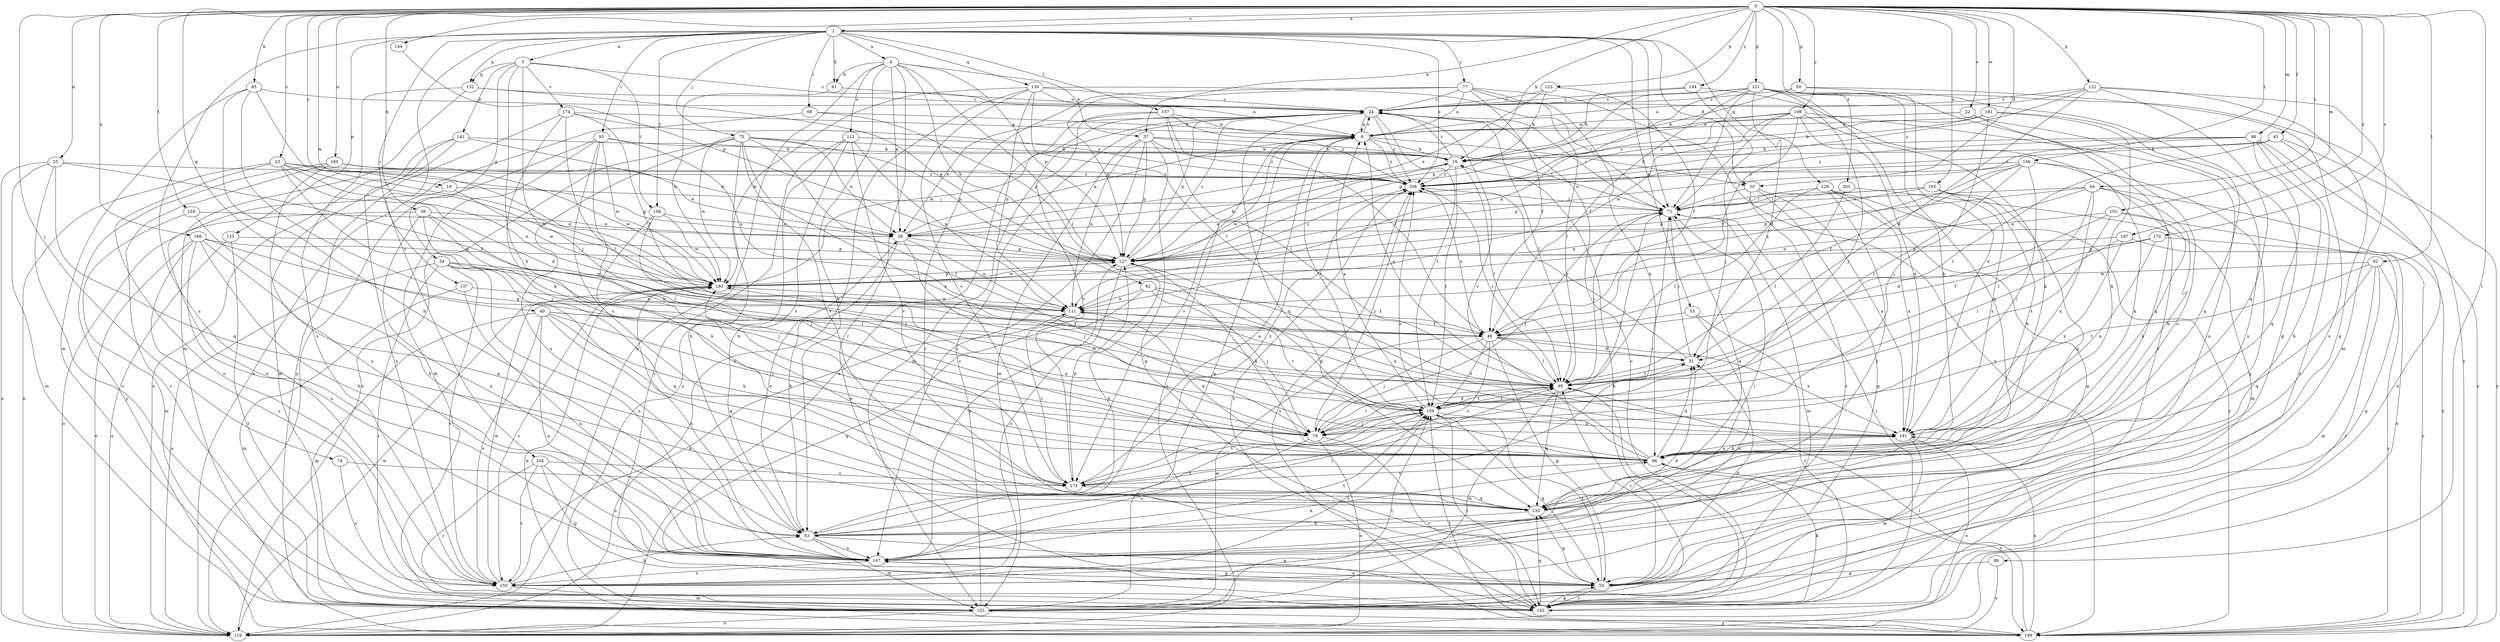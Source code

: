 strict digraph  {
0;
1;
3;
4;
8;
16;
19;
22;
23;
24;
25;
30;
31;
37;
38;
43;
46;
49;
50;
53;
54;
55;
56;
61;
62;
63;
64;
68;
71;
74;
75;
77;
79;
85;
86;
89;
92;
93;
95;
98;
101;
102;
111;
112;
119;
121;
122;
123;
125;
127;
129;
130;
132;
135;
137;
141;
142;
144;
150;
155;
156;
157;
158;
159;
160;
163;
166;
167;
170;
174;
175;
181;
183;
187;
191;
194;
198;
199;
201;
204;
206;
0 -> 1  [label=a];
0 -> 16  [label=b];
0 -> 19  [label=c];
0 -> 22  [label=c];
0 -> 23  [label=c];
0 -> 25  [label=d];
0 -> 30  [label=d];
0 -> 37  [label=e];
0 -> 43  [label=f];
0 -> 49  [label=g];
0 -> 50  [label=g];
0 -> 56  [label=h];
0 -> 64  [label=i];
0 -> 74  [label=j];
0 -> 85  [label=k];
0 -> 89  [label=l];
0 -> 92  [label=l];
0 -> 98  [label=m];
0 -> 101  [label=m];
0 -> 121  [label=p];
0 -> 122  [label=p];
0 -> 123  [label=p];
0 -> 144  [label=s];
0 -> 155  [label=t];
0 -> 156  [label=t];
0 -> 160  [label=u];
0 -> 163  [label=u];
0 -> 166  [label=u];
0 -> 170  [label=v];
0 -> 181  [label=w];
0 -> 183  [label=w];
0 -> 187  [label=x];
0 -> 194  [label=y];
0 -> 198  [label=y];
0 -> 201  [label=z];
1 -> 3  [label=a];
1 -> 4  [label=a];
1 -> 30  [label=d];
1 -> 53  [label=g];
1 -> 61  [label=h];
1 -> 68  [label=i];
1 -> 71  [label=i];
1 -> 75  [label=j];
1 -> 77  [label=j];
1 -> 93  [label=l];
1 -> 125  [label=p];
1 -> 129  [label=q];
1 -> 130  [label=q];
1 -> 132  [label=q];
1 -> 137  [label=r];
1 -> 150  [label=s];
1 -> 157  [label=t];
1 -> 158  [label=t];
1 -> 204  [label=z];
1 -> 206  [label=z];
3 -> 24  [label=c];
3 -> 54  [label=g];
3 -> 79  [label=j];
3 -> 86  [label=k];
3 -> 132  [label=q];
3 -> 141  [label=r];
3 -> 158  [label=t];
3 -> 174  [label=v];
4 -> 37  [label=e];
4 -> 38  [label=e];
4 -> 61  [label=h];
4 -> 62  [label=h];
4 -> 63  [label=h];
4 -> 95  [label=l];
4 -> 112  [label=o];
4 -> 119  [label=o];
4 -> 127  [label=p];
4 -> 142  [label=r];
8 -> 16  [label=b];
8 -> 24  [label=c];
8 -> 30  [label=d];
8 -> 159  [label=t];
8 -> 175  [label=v];
8 -> 206  [label=z];
16 -> 24  [label=c];
16 -> 95  [label=l];
16 -> 159  [label=t];
16 -> 183  [label=w];
16 -> 206  [label=z];
19 -> 71  [label=i];
19 -> 167  [label=u];
19 -> 183  [label=w];
22 -> 8  [label=a];
22 -> 135  [label=q];
22 -> 167  [label=u];
22 -> 206  [label=z];
23 -> 31  [label=d];
23 -> 79  [label=j];
23 -> 111  [label=n];
23 -> 119  [label=o];
23 -> 127  [label=p];
23 -> 150  [label=s];
23 -> 183  [label=w];
23 -> 206  [label=z];
24 -> 8  [label=a];
24 -> 38  [label=e];
24 -> 71  [label=i];
24 -> 95  [label=l];
24 -> 102  [label=m];
24 -> 127  [label=p];
24 -> 135  [label=q];
24 -> 159  [label=t];
24 -> 183  [label=w];
24 -> 206  [label=z];
25 -> 46  [label=f];
25 -> 102  [label=m];
25 -> 119  [label=o];
25 -> 135  [label=q];
25 -> 142  [label=r];
25 -> 206  [label=z];
30 -> 55  [label=g];
30 -> 71  [label=i];
30 -> 150  [label=s];
30 -> 191  [label=x];
31 -> 71  [label=i];
31 -> 95  [label=l];
31 -> 206  [label=z];
37 -> 16  [label=b];
37 -> 55  [label=g];
37 -> 71  [label=i];
37 -> 102  [label=m];
37 -> 111  [label=n];
37 -> 127  [label=p];
37 -> 167  [label=u];
37 -> 206  [label=z];
38 -> 8  [label=a];
38 -> 63  [label=h];
38 -> 79  [label=j];
38 -> 111  [label=n];
38 -> 127  [label=p];
43 -> 16  [label=b];
43 -> 95  [label=l];
43 -> 119  [label=o];
43 -> 199  [label=y];
43 -> 206  [label=z];
46 -> 31  [label=d];
46 -> 55  [label=g];
46 -> 79  [label=j];
46 -> 95  [label=l];
46 -> 102  [label=m];
46 -> 159  [label=t];
46 -> 175  [label=v];
46 -> 191  [label=x];
46 -> 206  [label=z];
49 -> 46  [label=f];
49 -> 79  [label=j];
49 -> 86  [label=k];
49 -> 102  [label=m];
49 -> 135  [label=q];
49 -> 150  [label=s];
49 -> 167  [label=u];
49 -> 191  [label=x];
50 -> 16  [label=b];
50 -> 24  [label=c];
50 -> 150  [label=s];
50 -> 191  [label=x];
53 -> 46  [label=f];
53 -> 142  [label=r];
53 -> 150  [label=s];
54 -> 95  [label=l];
54 -> 119  [label=o];
54 -> 135  [label=q];
54 -> 142  [label=r];
54 -> 150  [label=s];
54 -> 167  [label=u];
54 -> 183  [label=w];
55 -> 31  [label=d];
55 -> 95  [label=l];
55 -> 135  [label=q];
55 -> 142  [label=r];
55 -> 159  [label=t];
55 -> 167  [label=u];
56 -> 38  [label=e];
56 -> 79  [label=j];
56 -> 95  [label=l];
56 -> 119  [label=o];
56 -> 159  [label=t];
56 -> 167  [label=u];
61 -> 24  [label=c];
61 -> 183  [label=w];
62 -> 46  [label=f];
62 -> 55  [label=g];
62 -> 79  [label=j];
62 -> 111  [label=n];
62 -> 191  [label=x];
63 -> 8  [label=a];
63 -> 38  [label=e];
63 -> 55  [label=g];
63 -> 95  [label=l];
63 -> 102  [label=m];
63 -> 159  [label=t];
63 -> 167  [label=u];
64 -> 71  [label=i];
64 -> 86  [label=k];
64 -> 95  [label=l];
64 -> 111  [label=n];
64 -> 127  [label=p];
64 -> 191  [label=x];
64 -> 199  [label=y];
68 -> 8  [label=a];
68 -> 119  [label=o];
68 -> 127  [label=p];
71 -> 38  [label=e];
71 -> 79  [label=j];
71 -> 102  [label=m];
71 -> 135  [label=q];
74 -> 150  [label=s];
74 -> 175  [label=v];
75 -> 16  [label=b];
75 -> 38  [label=e];
75 -> 63  [label=h];
75 -> 119  [label=o];
75 -> 127  [label=p];
75 -> 159  [label=t];
75 -> 167  [label=u];
75 -> 175  [label=v];
75 -> 183  [label=w];
75 -> 191  [label=x];
77 -> 8  [label=a];
77 -> 24  [label=c];
77 -> 46  [label=f];
77 -> 86  [label=k];
77 -> 95  [label=l];
77 -> 127  [label=p];
77 -> 142  [label=r];
77 -> 199  [label=y];
79 -> 31  [label=d];
79 -> 95  [label=l];
79 -> 119  [label=o];
79 -> 142  [label=r];
79 -> 167  [label=u];
79 -> 206  [label=z];
85 -> 24  [label=c];
85 -> 63  [label=h];
85 -> 102  [label=m];
85 -> 135  [label=q];
85 -> 183  [label=w];
86 -> 24  [label=c];
86 -> 31  [label=d];
86 -> 111  [label=n];
86 -> 127  [label=p];
86 -> 175  [label=v];
86 -> 191  [label=x];
86 -> 199  [label=y];
86 -> 206  [label=z];
89 -> 55  [label=g];
89 -> 119  [label=o];
92 -> 102  [label=m];
92 -> 135  [label=q];
92 -> 142  [label=r];
92 -> 159  [label=t];
92 -> 183  [label=w];
92 -> 199  [label=y];
93 -> 16  [label=b];
93 -> 86  [label=k];
93 -> 102  [label=m];
93 -> 111  [label=n];
93 -> 119  [label=o];
93 -> 175  [label=v];
93 -> 183  [label=w];
95 -> 8  [label=a];
95 -> 71  [label=i];
95 -> 102  [label=m];
95 -> 135  [label=q];
95 -> 142  [label=r];
95 -> 159  [label=t];
98 -> 16  [label=b];
98 -> 38  [label=e];
98 -> 63  [label=h];
98 -> 135  [label=q];
98 -> 142  [label=r];
98 -> 199  [label=y];
98 -> 206  [label=z];
101 -> 31  [label=d];
101 -> 38  [label=e];
101 -> 86  [label=k];
101 -> 119  [label=o];
101 -> 159  [label=t];
102 -> 8  [label=a];
102 -> 16  [label=b];
102 -> 24  [label=c];
102 -> 119  [label=o];
102 -> 159  [label=t];
102 -> 199  [label=y];
111 -> 46  [label=f];
111 -> 159  [label=t];
111 -> 175  [label=v];
112 -> 16  [label=b];
112 -> 63  [label=h];
112 -> 111  [label=n];
112 -> 142  [label=r];
112 -> 175  [label=v];
112 -> 199  [label=y];
119 -> 8  [label=a];
119 -> 183  [label=w];
121 -> 24  [label=c];
121 -> 31  [label=d];
121 -> 46  [label=f];
121 -> 55  [label=g];
121 -> 71  [label=i];
121 -> 79  [label=j];
121 -> 86  [label=k];
121 -> 111  [label=n];
121 -> 127  [label=p];
121 -> 135  [label=q];
121 -> 167  [label=u];
121 -> 199  [label=y];
122 -> 8  [label=a];
122 -> 24  [label=c];
122 -> 31  [label=d];
122 -> 55  [label=g];
122 -> 102  [label=m];
122 -> 135  [label=q];
122 -> 206  [label=z];
123 -> 16  [label=b];
123 -> 24  [label=c];
123 -> 38  [label=e];
123 -> 46  [label=f];
125 -> 119  [label=o];
125 -> 127  [label=p];
125 -> 142  [label=r];
127 -> 16  [label=b];
127 -> 24  [label=c];
127 -> 63  [label=h];
127 -> 86  [label=k];
127 -> 150  [label=s];
127 -> 183  [label=w];
127 -> 206  [label=z];
129 -> 55  [label=g];
129 -> 63  [label=h];
129 -> 71  [label=i];
129 -> 95  [label=l];
129 -> 191  [label=x];
129 -> 199  [label=y];
130 -> 8  [label=a];
130 -> 24  [label=c];
130 -> 71  [label=i];
130 -> 95  [label=l];
130 -> 111  [label=n];
130 -> 119  [label=o];
130 -> 175  [label=v];
130 -> 183  [label=w];
132 -> 24  [label=c];
132 -> 102  [label=m];
132 -> 127  [label=p];
132 -> 150  [label=s];
135 -> 63  [label=h];
135 -> 183  [label=w];
137 -> 102  [label=m];
137 -> 111  [label=n];
137 -> 167  [label=u];
141 -> 16  [label=b];
141 -> 38  [label=e];
141 -> 102  [label=m];
141 -> 119  [label=o];
141 -> 150  [label=s];
142 -> 24  [label=c];
142 -> 55  [label=g];
142 -> 71  [label=i];
142 -> 86  [label=k];
142 -> 135  [label=q];
142 -> 206  [label=z];
144 -> 127  [label=p];
150 -> 63  [label=h];
150 -> 102  [label=m];
150 -> 111  [label=n];
150 -> 159  [label=t];
150 -> 183  [label=w];
155 -> 38  [label=e];
155 -> 63  [label=h];
155 -> 102  [label=m];
156 -> 46  [label=f];
156 -> 55  [label=g];
156 -> 79  [label=j];
156 -> 86  [label=k];
156 -> 95  [label=l];
156 -> 111  [label=n];
156 -> 127  [label=p];
156 -> 206  [label=z];
157 -> 8  [label=a];
157 -> 46  [label=f];
157 -> 95  [label=l];
157 -> 119  [label=o];
157 -> 175  [label=v];
157 -> 206  [label=z];
158 -> 38  [label=e];
158 -> 79  [label=j];
158 -> 86  [label=k];
158 -> 183  [label=w];
159 -> 8  [label=a];
159 -> 55  [label=g];
159 -> 71  [label=i];
159 -> 79  [label=j];
159 -> 95  [label=l];
159 -> 142  [label=r];
159 -> 175  [label=v];
159 -> 183  [label=w];
159 -> 191  [label=x];
160 -> 38  [label=e];
160 -> 142  [label=r];
160 -> 167  [label=u];
160 -> 183  [label=w];
160 -> 199  [label=y];
160 -> 206  [label=z];
163 -> 71  [label=i];
163 -> 86  [label=k];
163 -> 111  [label=n];
163 -> 127  [label=p];
163 -> 135  [label=q];
163 -> 191  [label=x];
166 -> 63  [label=h];
166 -> 79  [label=j];
166 -> 119  [label=o];
166 -> 127  [label=p];
166 -> 135  [label=q];
166 -> 150  [label=s];
166 -> 167  [label=u];
167 -> 31  [label=d];
167 -> 55  [label=g];
167 -> 71  [label=i];
167 -> 86  [label=k];
167 -> 127  [label=p];
167 -> 150  [label=s];
167 -> 159  [label=t];
170 -> 46  [label=f];
170 -> 127  [label=p];
170 -> 191  [label=x];
170 -> 199  [label=y];
174 -> 8  [label=a];
174 -> 46  [label=f];
174 -> 86  [label=k];
174 -> 95  [label=l];
174 -> 199  [label=y];
174 -> 206  [label=z];
175 -> 71  [label=i];
175 -> 127  [label=p];
175 -> 135  [label=q];
175 -> 159  [label=t];
175 -> 206  [label=z];
181 -> 8  [label=a];
181 -> 16  [label=b];
181 -> 79  [label=j];
181 -> 86  [label=k];
181 -> 135  [label=q];
181 -> 206  [label=z];
183 -> 111  [label=n];
183 -> 127  [label=p];
183 -> 150  [label=s];
183 -> 167  [label=u];
187 -> 55  [label=g];
187 -> 95  [label=l];
187 -> 127  [label=p];
187 -> 191  [label=x];
191 -> 86  [label=k];
191 -> 102  [label=m];
191 -> 119  [label=o];
194 -> 16  [label=b];
194 -> 24  [label=c];
194 -> 79  [label=j];
194 -> 142  [label=r];
198 -> 8  [label=a];
198 -> 46  [label=f];
198 -> 71  [label=i];
198 -> 86  [label=k];
198 -> 127  [label=p];
198 -> 167  [label=u];
198 -> 183  [label=w];
198 -> 191  [label=x];
199 -> 95  [label=l];
199 -> 159  [label=t];
199 -> 183  [label=w];
199 -> 191  [label=x];
199 -> 206  [label=z];
201 -> 71  [label=i];
201 -> 95  [label=l];
201 -> 102  [label=m];
204 -> 55  [label=g];
204 -> 142  [label=r];
204 -> 150  [label=s];
204 -> 167  [label=u];
204 -> 175  [label=v];
206 -> 71  [label=i];
206 -> 95  [label=l];
}
